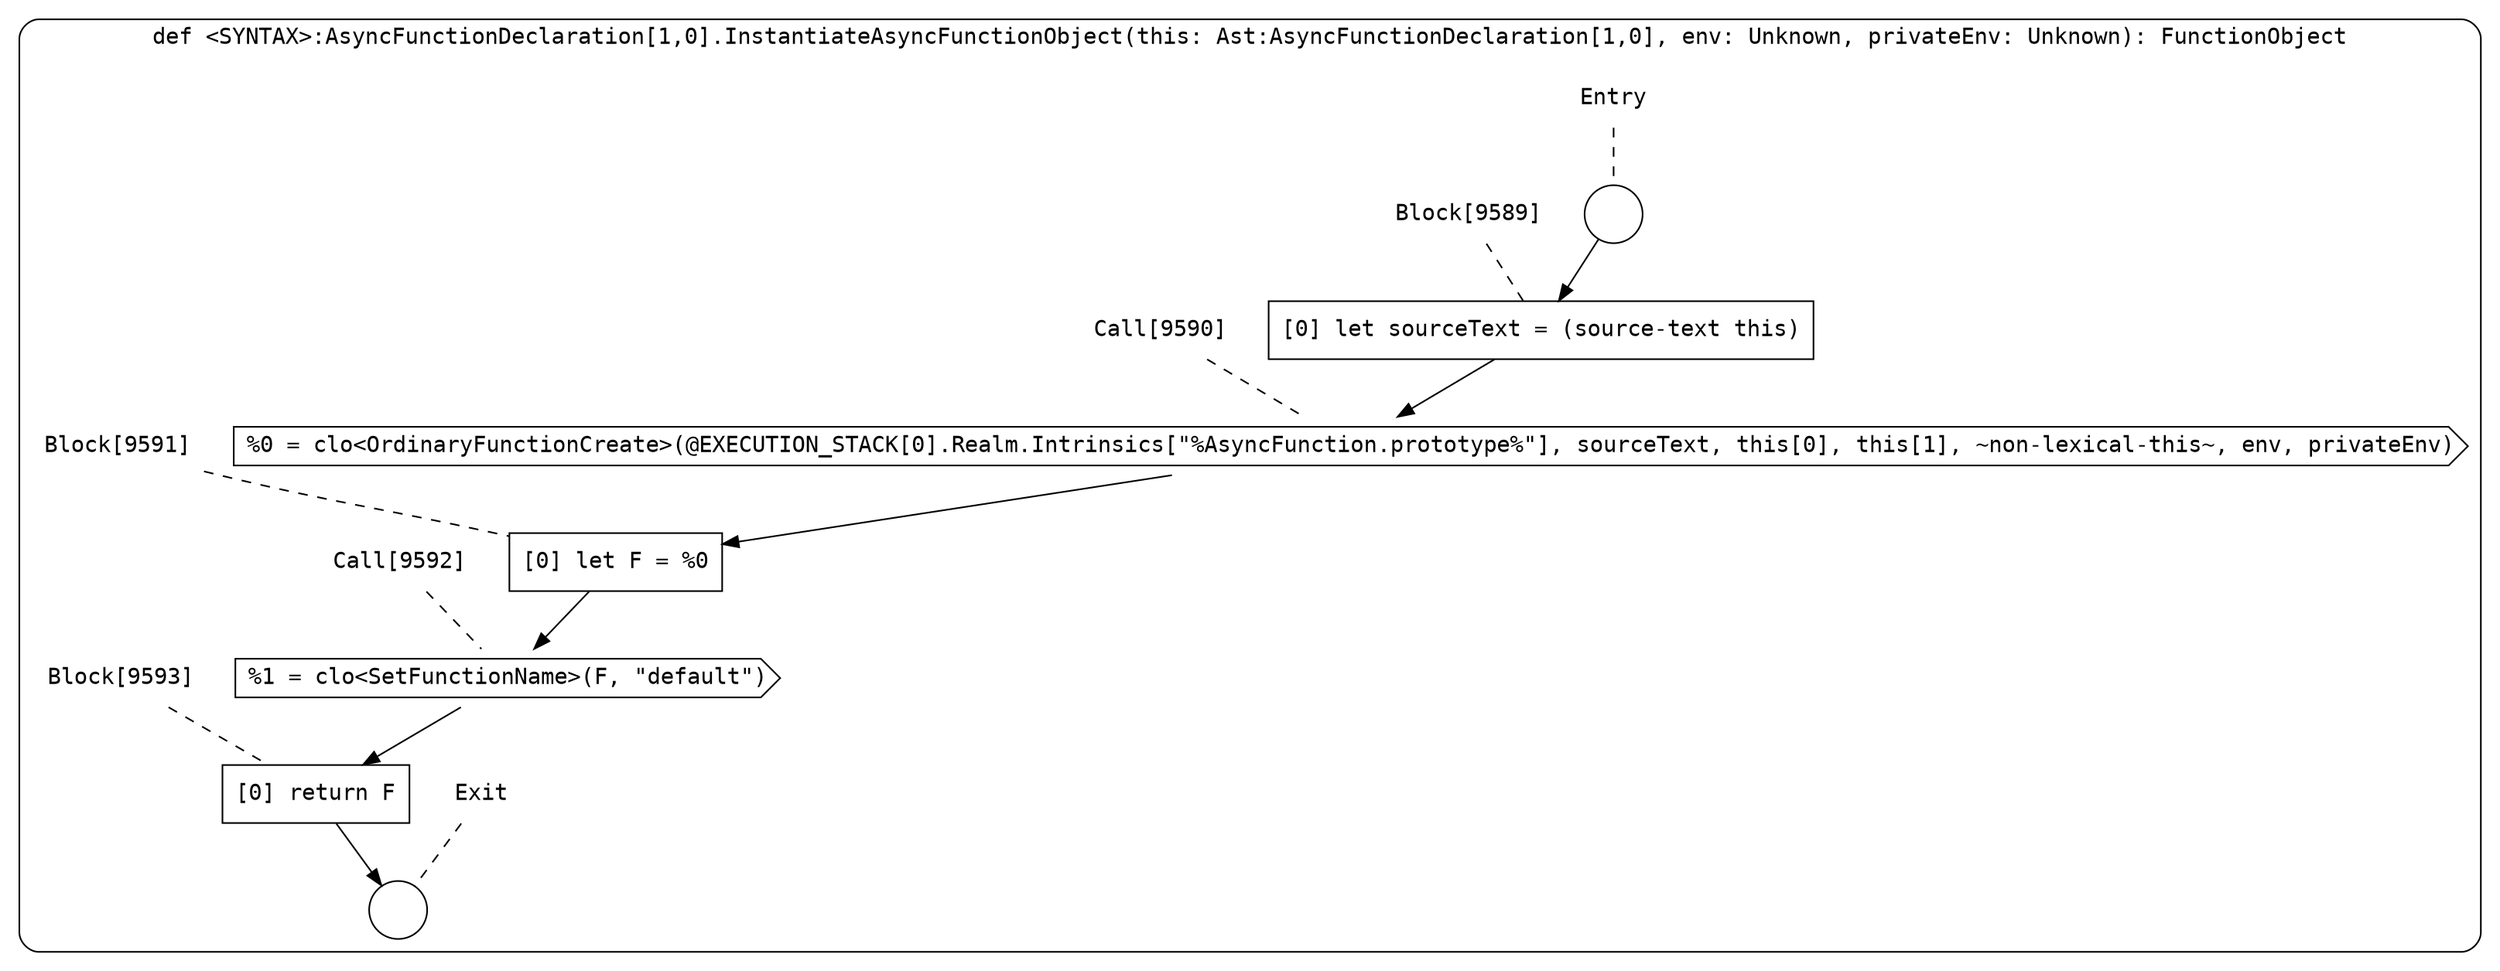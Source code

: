 digraph {
  graph [fontname = "Consolas"]
  node [fontname = "Consolas"]
  edge [fontname = "Consolas"]
  subgraph cluster1705 {
    label = "def <SYNTAX>:AsyncFunctionDeclaration[1,0].InstantiateAsyncFunctionObject(this: Ast:AsyncFunctionDeclaration[1,0], env: Unknown, privateEnv: Unknown): FunctionObject"
    style = rounded
    cluster1705_entry_name [shape=none, label=<<font color="black">Entry</font>>]
    cluster1705_entry_name -> cluster1705_entry [arrowhead=none, color="black", style=dashed]
    cluster1705_entry [shape=circle label=" " color="black" fillcolor="white" style=filled]
    cluster1705_entry -> node9589 [color="black"]
    cluster1705_exit_name [shape=none, label=<<font color="black">Exit</font>>]
    cluster1705_exit_name -> cluster1705_exit [arrowhead=none, color="black", style=dashed]
    cluster1705_exit [shape=circle label=" " color="black" fillcolor="white" style=filled]
    node9589_name [shape=none, label=<<font color="black">Block[9589]</font>>]
    node9589_name -> node9589 [arrowhead=none, color="black", style=dashed]
    node9589 [shape=box, label=<<font color="black">[0] let sourceText = (source-text this)<BR ALIGN="LEFT"/></font>> color="black" fillcolor="white", style=filled]
    node9589 -> node9590 [color="black"]
    node9590_name [shape=none, label=<<font color="black">Call[9590]</font>>]
    node9590_name -> node9590 [arrowhead=none, color="black", style=dashed]
    node9590 [shape=cds, label=<<font color="black">%0 = clo&lt;OrdinaryFunctionCreate&gt;(@EXECUTION_STACK[0].Realm.Intrinsics[&quot;%AsyncFunction.prototype%&quot;], sourceText, this[0], this[1], ~non-lexical-this~, env, privateEnv)</font>> color="black" fillcolor="white", style=filled]
    node9590 -> node9591 [color="black"]
    node9591_name [shape=none, label=<<font color="black">Block[9591]</font>>]
    node9591_name -> node9591 [arrowhead=none, color="black", style=dashed]
    node9591 [shape=box, label=<<font color="black">[0] let F = %0<BR ALIGN="LEFT"/></font>> color="black" fillcolor="white", style=filled]
    node9591 -> node9592 [color="black"]
    node9592_name [shape=none, label=<<font color="black">Call[9592]</font>>]
    node9592_name -> node9592 [arrowhead=none, color="black", style=dashed]
    node9592 [shape=cds, label=<<font color="black">%1 = clo&lt;SetFunctionName&gt;(F, &quot;default&quot;)</font>> color="black" fillcolor="white", style=filled]
    node9592 -> node9593 [color="black"]
    node9593_name [shape=none, label=<<font color="black">Block[9593]</font>>]
    node9593_name -> node9593 [arrowhead=none, color="black", style=dashed]
    node9593 [shape=box, label=<<font color="black">[0] return F<BR ALIGN="LEFT"/></font>> color="black" fillcolor="white", style=filled]
    node9593 -> cluster1705_exit [color="black"]
  }
}
